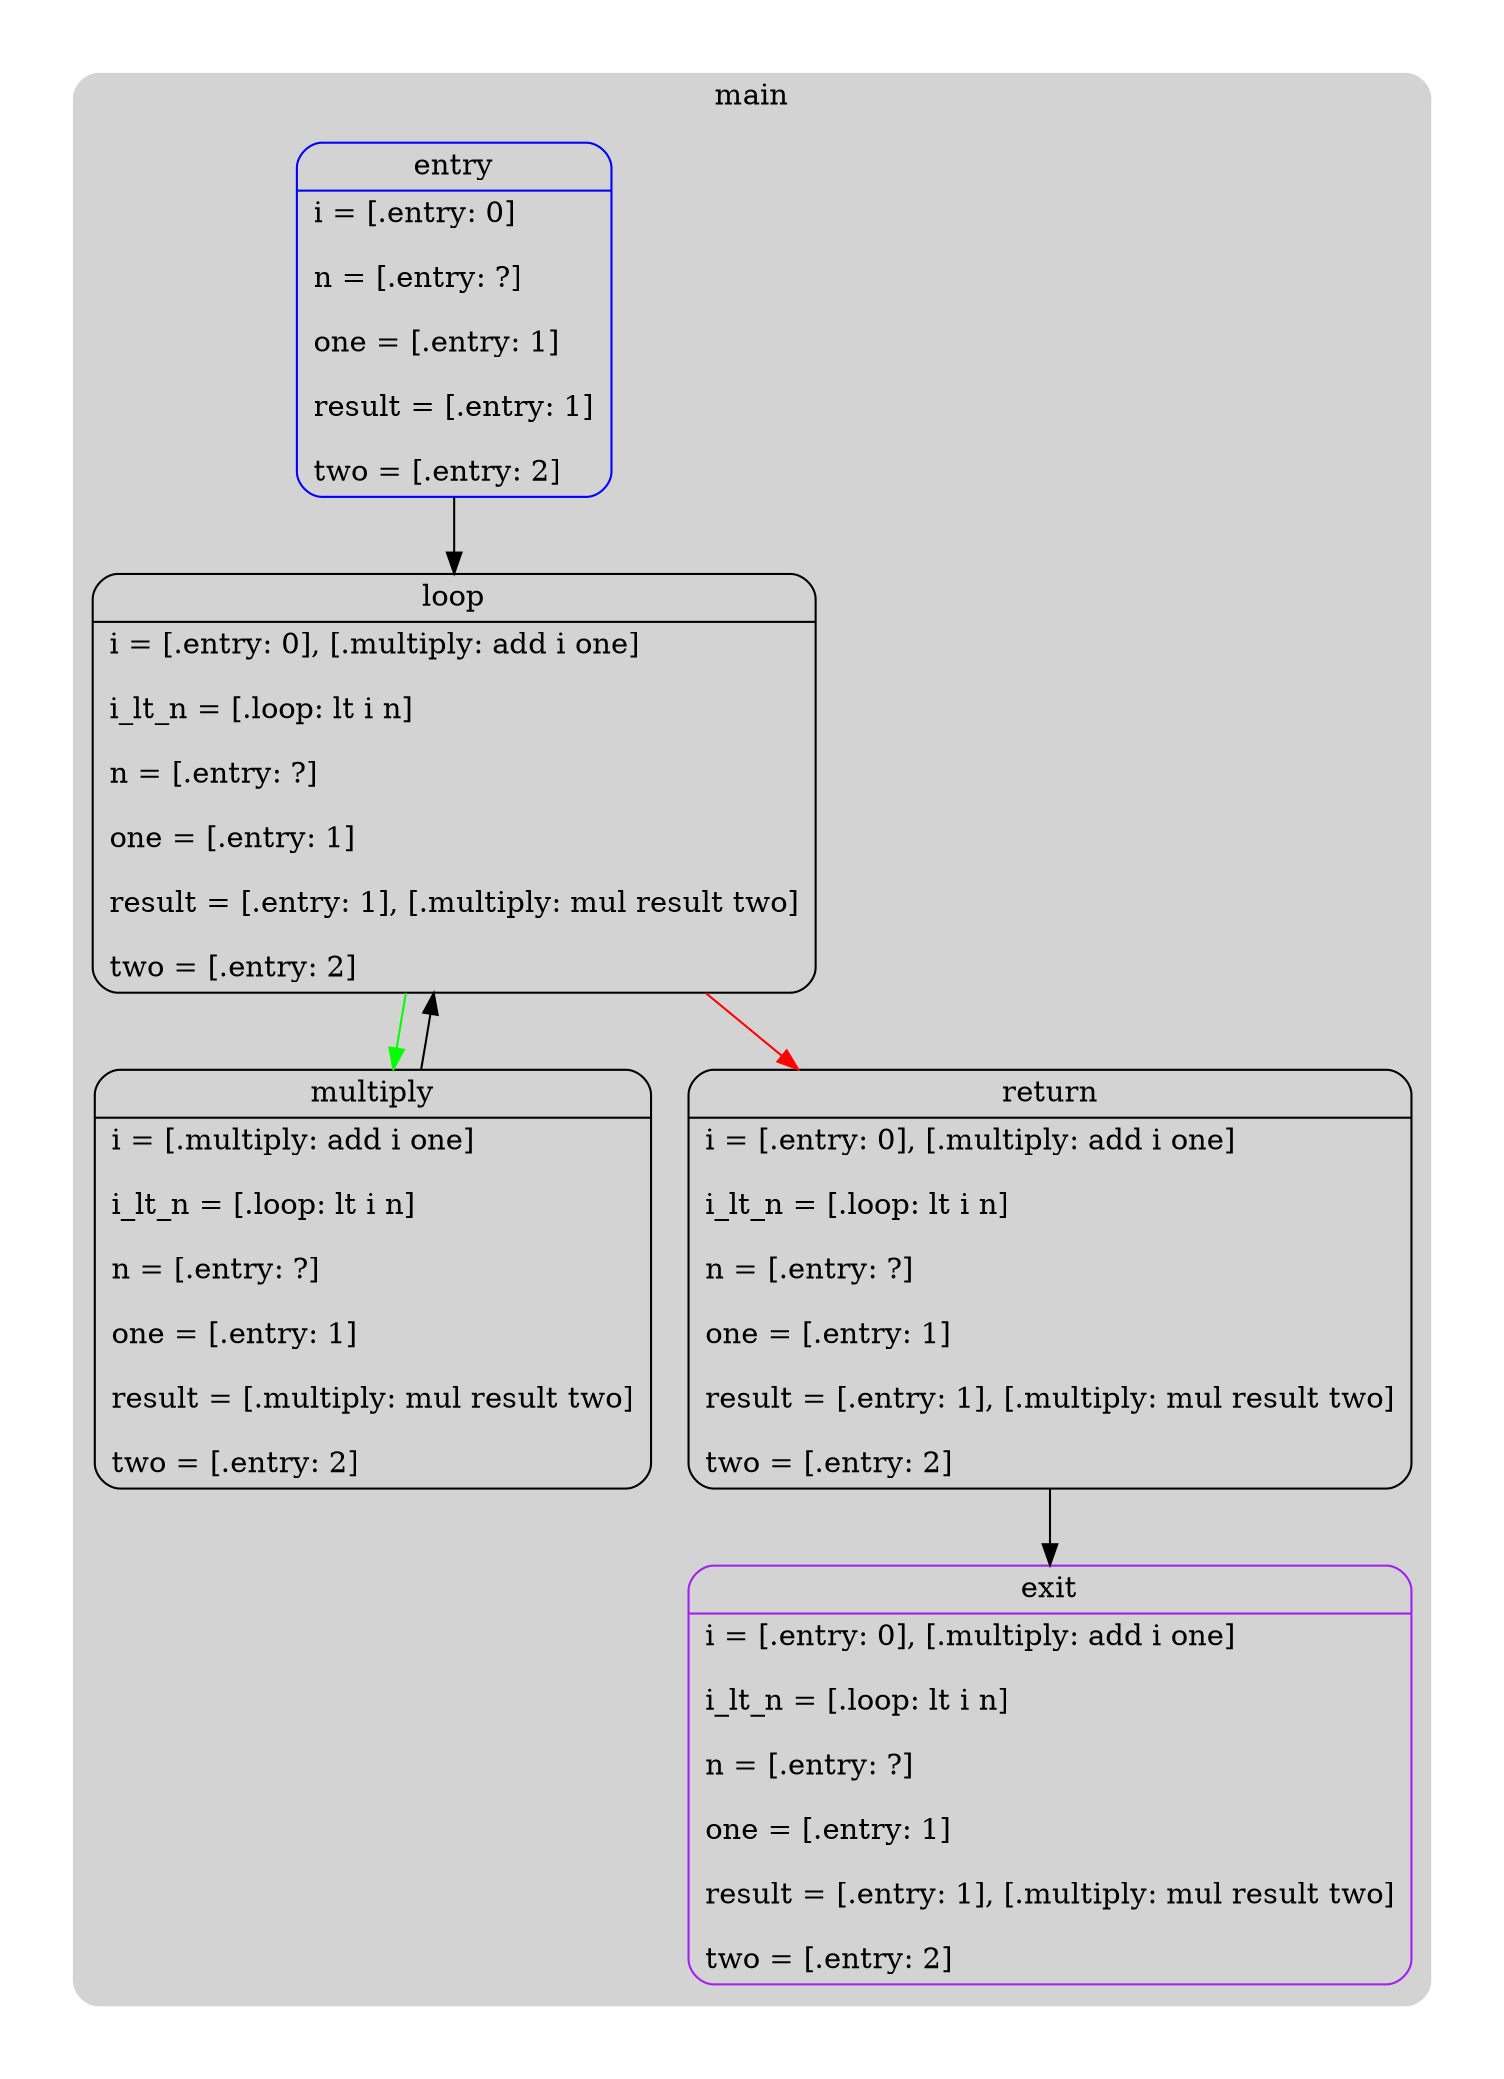 digraph G {
  compound=true
  subgraph cluster_ {
    peripheries=0
    subgraph cluster_0_wrapper {
      peripheries=0
      margin=15
      subgraph cluster_0 {
        label="main"
        color=darkgray
        style=rounded
        bgcolor=lightgray
        margin=10
        cluster_0_0[label="{entry|i = [.entry: 0]\l\ln = [.entry: ?]\l\lone = [.entry: 1]\l\lresult = [.entry: 1]\l\ltwo = [.entry: 2]\l}",shape=Mrecord,color=blue]
        cluster_0_1[label="{loop|i = [.entry: 0], [.multiply: add i one]\l\li_lt_n = [.loop: lt i n]\l\ln = [.entry: ?]\l\lone = [.entry: 1]\l\lresult = [.entry: 1], [.multiply: mul result two]\l\ltwo = [.entry: 2]\l}",shape=Mrecord,color=black]
        cluster_0_2[label="{multiply|i = [.multiply: add i one]\l\li_lt_n = [.loop: lt i n]\l\ln = [.entry: ?]\l\lone = [.entry: 1]\l\lresult = [.multiply: mul result two]\l\ltwo = [.entry: 2]\l}",shape=Mrecord,color=black]
        cluster_0_3[label="{return|i = [.entry: 0], [.multiply: add i one]\l\li_lt_n = [.loop: lt i n]\l\ln = [.entry: ?]\l\lone = [.entry: 1]\l\lresult = [.entry: 1], [.multiply: mul result two]\l\ltwo = [.entry: 2]\l}",shape=Mrecord,color=black]
        cluster_0_exit[label="{exit|i = [.entry: 0], [.multiply: add i one]\l\li_lt_n = [.loop: lt i n]\l\ln = [.entry: ?]\l\lone = [.entry: 1]\l\lresult = [.entry: 1], [.multiply: mul result two]\l\ltwo = [.entry: 2]\l}",shape=Mrecord,color=purple]
        cluster_0_0 -> cluster_0_1
        cluster_0_1 -> cluster_0_2 [color=green]
        cluster_0_1 -> cluster_0_3 [color=red]
        cluster_0_2 -> cluster_0_1
        cluster_0_3 -> cluster_0_exit [color=black]
      }
    }
  }
}
